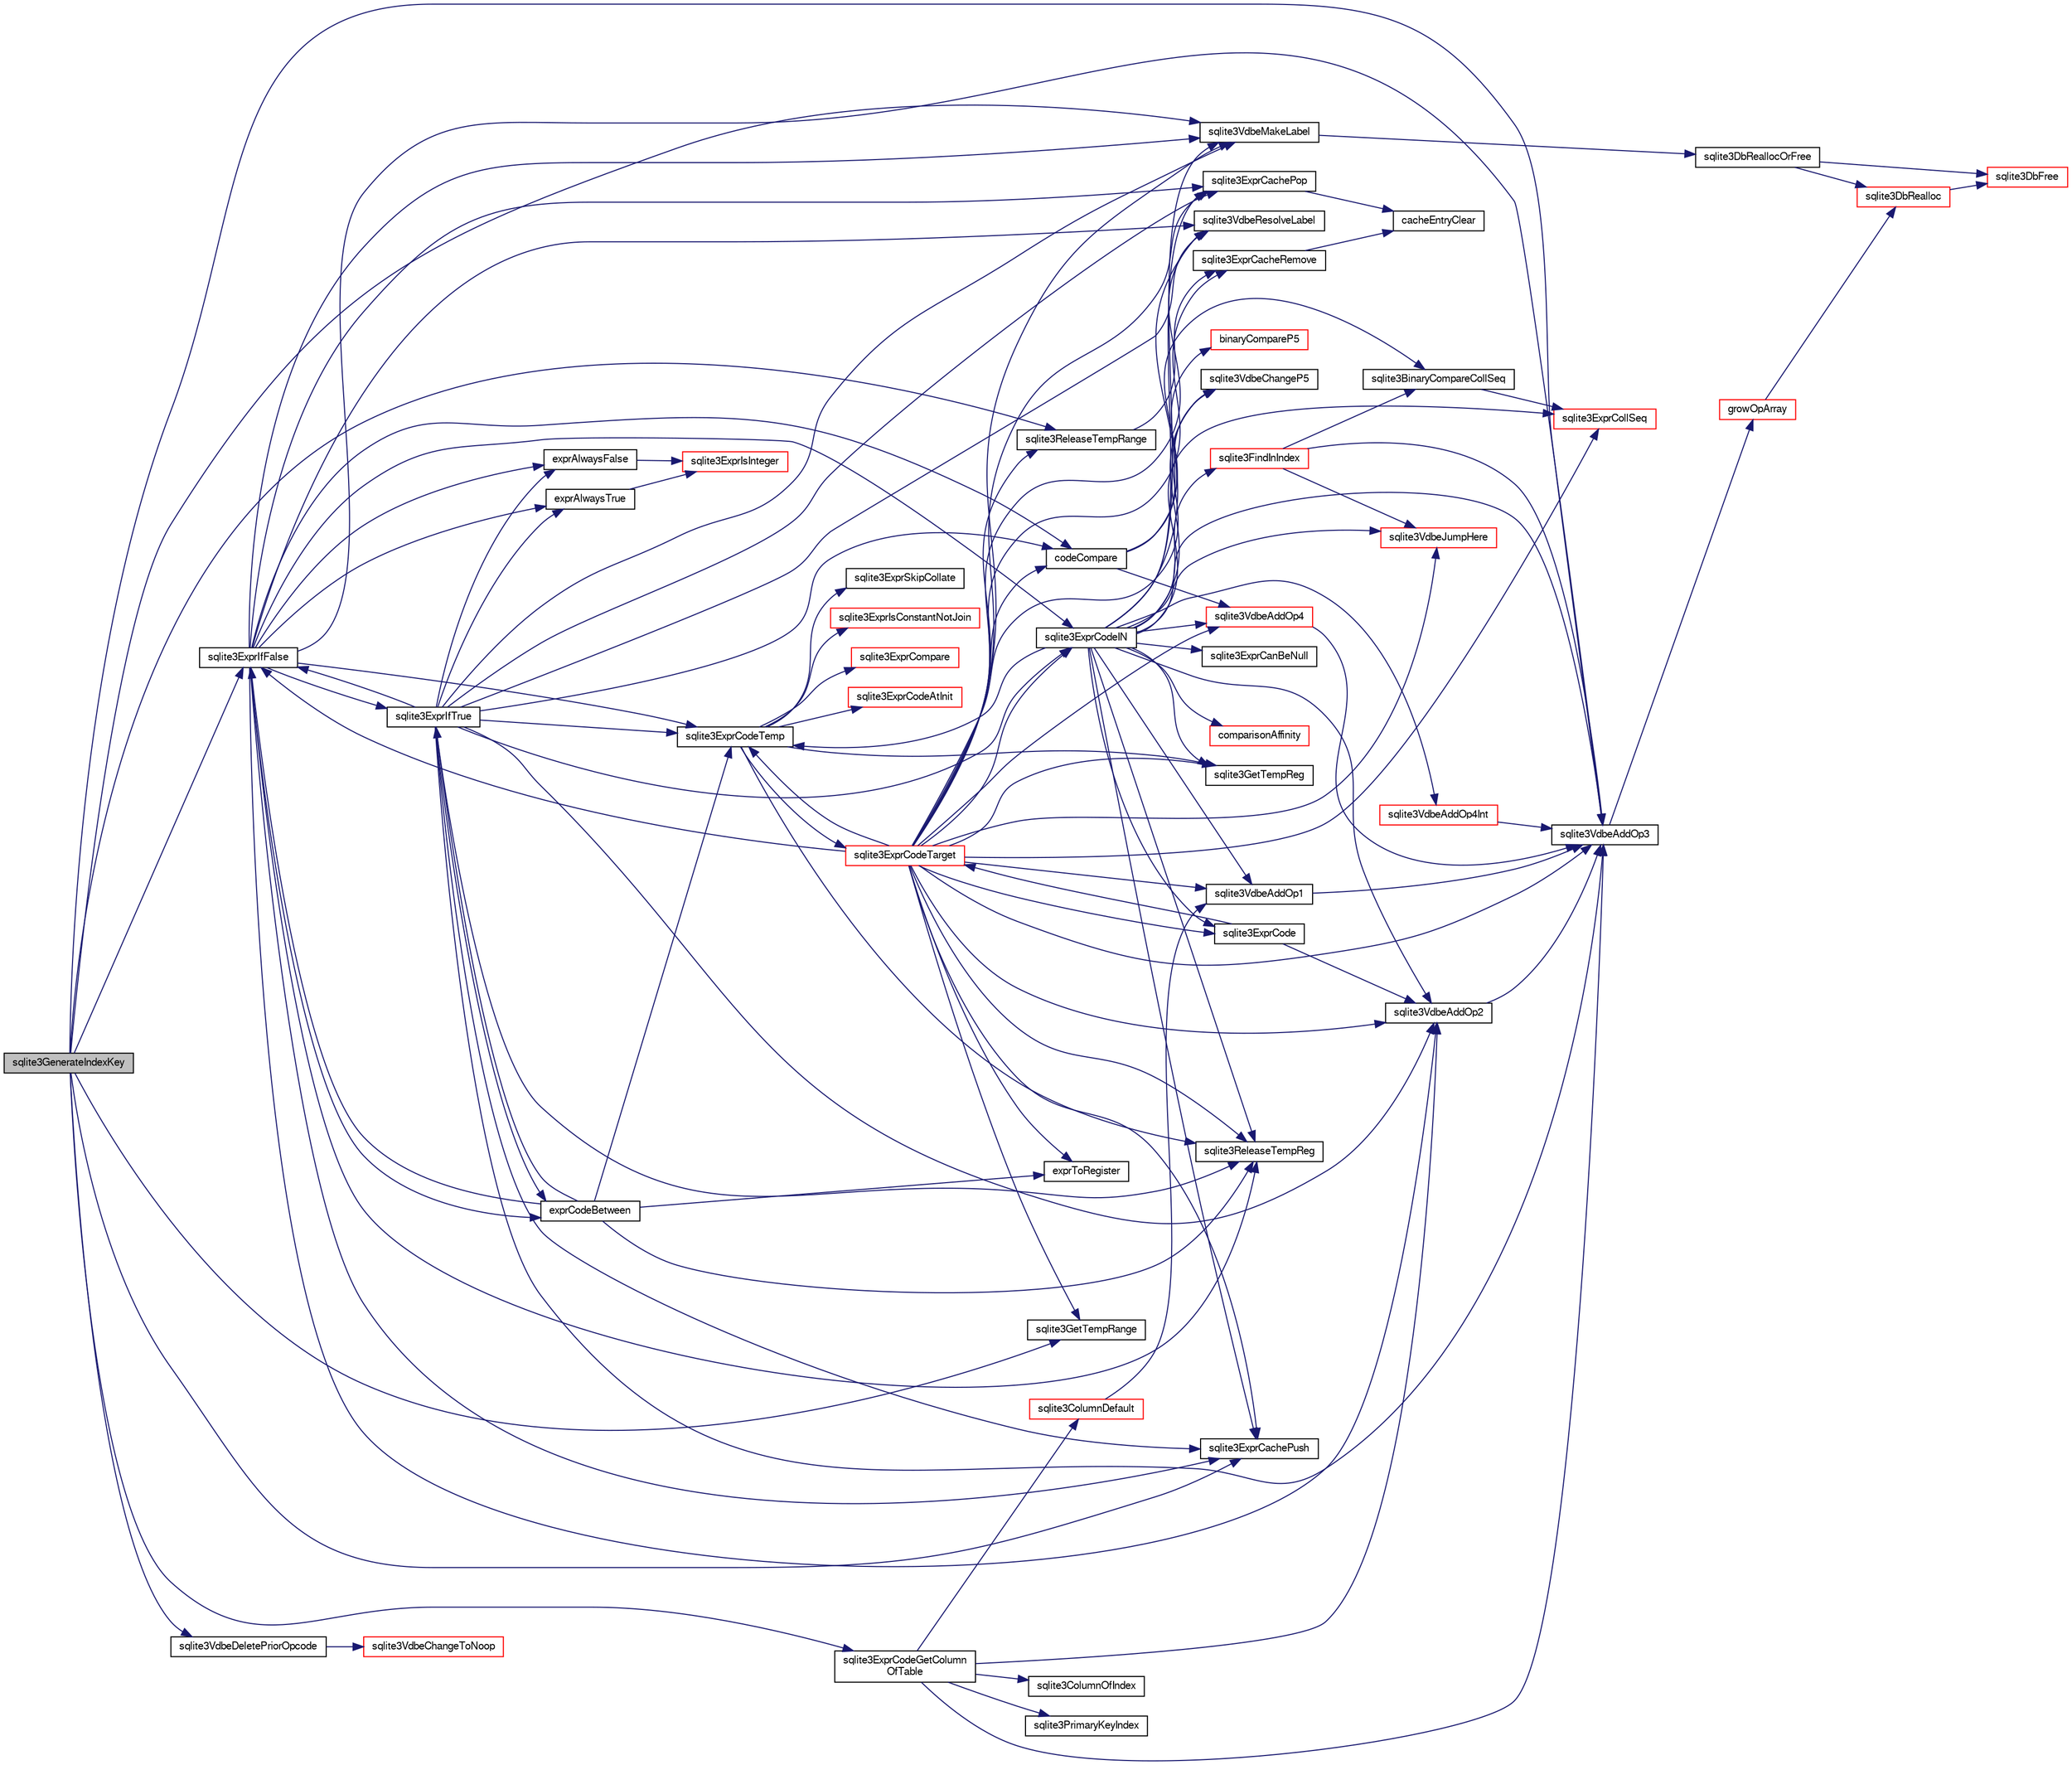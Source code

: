 digraph "sqlite3GenerateIndexKey"
{
  edge [fontname="FreeSans",fontsize="10",labelfontname="FreeSans",labelfontsize="10"];
  node [fontname="FreeSans",fontsize="10",shape=record];
  rankdir="LR";
  Node552008 [label="sqlite3GenerateIndexKey",height=0.2,width=0.4,color="black", fillcolor="grey75", style="filled", fontcolor="black"];
  Node552008 -> Node552009 [color="midnightblue",fontsize="10",style="solid",fontname="FreeSans"];
  Node552009 [label="sqlite3VdbeMakeLabel",height=0.2,width=0.4,color="black", fillcolor="white", style="filled",URL="$sqlite3_8c.html#acf57ce8fb6f3c634375c019f5ebe66f6"];
  Node552009 -> Node552010 [color="midnightblue",fontsize="10",style="solid",fontname="FreeSans"];
  Node552010 [label="sqlite3DbReallocOrFree",height=0.2,width=0.4,color="black", fillcolor="white", style="filled",URL="$sqlite3_8c.html#a532a9fd62eeb46b61885a0fff075231c"];
  Node552010 -> Node552011 [color="midnightblue",fontsize="10",style="solid",fontname="FreeSans"];
  Node552011 [label="sqlite3DbRealloc",height=0.2,width=0.4,color="red", fillcolor="white", style="filled",URL="$sqlite3_8c.html#ae028f4902a9d29bcaf310ff289ee87dc"];
  Node552011 -> Node552025 [color="midnightblue",fontsize="10",style="solid",fontname="FreeSans"];
  Node552025 [label="sqlite3DbFree",height=0.2,width=0.4,color="red", fillcolor="white", style="filled",URL="$sqlite3_8c.html#ac70ab821a6607b4a1b909582dc37a069"];
  Node552010 -> Node552025 [color="midnightblue",fontsize="10",style="solid",fontname="FreeSans"];
  Node552008 -> Node552292 [color="midnightblue",fontsize="10",style="solid",fontname="FreeSans"];
  Node552292 [label="sqlite3ExprCachePush",height=0.2,width=0.4,color="black", fillcolor="white", style="filled",URL="$sqlite3_8c.html#a90233ce12875e170a87746ef3fa1d691"];
  Node552008 -> Node552293 [color="midnightblue",fontsize="10",style="solid",fontname="FreeSans"];
  Node552293 [label="sqlite3ExprIfFalse",height=0.2,width=0.4,color="black", fillcolor="white", style="filled",URL="$sqlite3_8c.html#af97ecccb5d56e321e118414b08f65b71"];
  Node552293 -> Node552292 [color="midnightblue",fontsize="10",style="solid",fontname="FreeSans"];
  Node552293 -> Node552294 [color="midnightblue",fontsize="10",style="solid",fontname="FreeSans"];
  Node552294 [label="sqlite3ExprCachePop",height=0.2,width=0.4,color="black", fillcolor="white", style="filled",URL="$sqlite3_8c.html#afc801698332f063ac2e24fa5856939c6"];
  Node552294 -> Node552295 [color="midnightblue",fontsize="10",style="solid",fontname="FreeSans"];
  Node552295 [label="cacheEntryClear",height=0.2,width=0.4,color="black", fillcolor="white", style="filled",URL="$sqlite3_8c.html#a695836faaedd1f2926d828f459bce76e"];
  Node552293 -> Node552009 [color="midnightblue",fontsize="10",style="solid",fontname="FreeSans"];
  Node552293 -> Node552296 [color="midnightblue",fontsize="10",style="solid",fontname="FreeSans"];
  Node552296 [label="sqlite3ExprIfTrue",height=0.2,width=0.4,color="black", fillcolor="white", style="filled",URL="$sqlite3_8c.html#ad93a55237c23e1b743ab1f59df1a1444"];
  Node552296 -> Node552009 [color="midnightblue",fontsize="10",style="solid",fontname="FreeSans"];
  Node552296 -> Node552293 [color="midnightblue",fontsize="10",style="solid",fontname="FreeSans"];
  Node552296 -> Node552292 [color="midnightblue",fontsize="10",style="solid",fontname="FreeSans"];
  Node552296 -> Node552297 [color="midnightblue",fontsize="10",style="solid",fontname="FreeSans"];
  Node552297 [label="sqlite3VdbeResolveLabel",height=0.2,width=0.4,color="black", fillcolor="white", style="filled",URL="$sqlite3_8c.html#a0a86f82356e392d9a84a008559c1aeeb"];
  Node552296 -> Node552294 [color="midnightblue",fontsize="10",style="solid",fontname="FreeSans"];
  Node552296 -> Node552298 [color="midnightblue",fontsize="10",style="solid",fontname="FreeSans"];
  Node552298 [label="sqlite3ExprCodeTemp",height=0.2,width=0.4,color="black", fillcolor="white", style="filled",URL="$sqlite3_8c.html#a3bc5c1ccb3c5851847e2aeb4a84ae1fc"];
  Node552298 -> Node552299 [color="midnightblue",fontsize="10",style="solid",fontname="FreeSans"];
  Node552299 [label="sqlite3ExprSkipCollate",height=0.2,width=0.4,color="black", fillcolor="white", style="filled",URL="$sqlite3_8c.html#a91b59896d4e3534de7c33940dca8537c"];
  Node552298 -> Node552300 [color="midnightblue",fontsize="10",style="solid",fontname="FreeSans"];
  Node552300 [label="sqlite3ExprIsConstantNotJoin",height=0.2,width=0.4,color="red", fillcolor="white", style="filled",URL="$sqlite3_8c.html#afa15ed1eca55a481fe671d33375b0ec3"];
  Node552298 -> Node552309 [color="midnightblue",fontsize="10",style="solid",fontname="FreeSans"];
  Node552309 [label="sqlite3ExprCompare",height=0.2,width=0.4,color="red", fillcolor="white", style="filled",URL="$sqlite3_8c.html#a0062379db3318d71048a461297c31598"];
  Node552298 -> Node552311 [color="midnightblue",fontsize="10",style="solid",fontname="FreeSans"];
  Node552311 [label="sqlite3ExprCodeAtInit",height=0.2,width=0.4,color="red", fillcolor="white", style="filled",URL="$sqlite3_8c.html#ac95e17399015e079099a882989e125c1"];
  Node552298 -> Node552996 [color="midnightblue",fontsize="10",style="solid",fontname="FreeSans"];
  Node552996 [label="sqlite3GetTempReg",height=0.2,width=0.4,color="black", fillcolor="white", style="filled",URL="$sqlite3_8c.html#ab58586b4abaefcc5df42af9d1e84d8fb"];
  Node552298 -> Node552997 [color="midnightblue",fontsize="10",style="solid",fontname="FreeSans"];
  Node552997 [label="sqlite3ExprCodeTarget",height=0.2,width=0.4,color="red", fillcolor="white", style="filled",URL="$sqlite3_8c.html#a4f308397a0a3ed299ed31aaa1ae2a293"];
  Node552997 -> Node552998 [color="midnightblue",fontsize="10",style="solid",fontname="FreeSans"];
  Node552998 [label="sqlite3VdbeAddOp3",height=0.2,width=0.4,color="black", fillcolor="white", style="filled",URL="$sqlite3_8c.html#a29b4560b019211a73e1478cec7468345"];
  Node552998 -> Node552999 [color="midnightblue",fontsize="10",style="solid",fontname="FreeSans"];
  Node552999 [label="growOpArray",height=0.2,width=0.4,color="red", fillcolor="white", style="filled",URL="$sqlite3_8c.html#adb00b9ead01ffe0d757d5a6d0853ada5"];
  Node552999 -> Node552011 [color="midnightblue",fontsize="10",style="solid",fontname="FreeSans"];
  Node552997 -> Node553028 [color="midnightblue",fontsize="10",style="solid",fontname="FreeSans"];
  Node553028 [label="sqlite3VdbeAddOp4",height=0.2,width=0.4,color="red", fillcolor="white", style="filled",URL="$sqlite3_8c.html#a739d7a47b1c11779283b7797ea7e1d4d"];
  Node553028 -> Node552998 [color="midnightblue",fontsize="10",style="solid",fontname="FreeSans"];
  Node552997 -> Node553003 [color="midnightblue",fontsize="10",style="solid",fontname="FreeSans"];
  Node553003 [label="sqlite3VdbeAddOp2",height=0.2,width=0.4,color="black", fillcolor="white", style="filled",URL="$sqlite3_8c.html#ae87204d7b069da19e4db0404c6deaae5"];
  Node553003 -> Node552998 [color="midnightblue",fontsize="10",style="solid",fontname="FreeSans"];
  Node552997 -> Node552298 [color="midnightblue",fontsize="10",style="solid",fontname="FreeSans"];
  Node552997 -> Node553032 [color="midnightblue",fontsize="10",style="solid",fontname="FreeSans"];
  Node553032 [label="codeCompare",height=0.2,width=0.4,color="black", fillcolor="white", style="filled",URL="$sqlite3_8c.html#a8cca26a71db22ffabf292736aefd31a9"];
  Node553032 -> Node553033 [color="midnightblue",fontsize="10",style="solid",fontname="FreeSans"];
  Node553033 [label="sqlite3BinaryCompareCollSeq",height=0.2,width=0.4,color="black", fillcolor="white", style="filled",URL="$sqlite3_8c.html#ad736cef22bdf857cc89b9411ffca6af6"];
  Node553033 -> Node553034 [color="midnightblue",fontsize="10",style="solid",fontname="FreeSans"];
  Node553034 [label="sqlite3ExprCollSeq",height=0.2,width=0.4,color="red", fillcolor="white", style="filled",URL="$sqlite3_8c.html#af36e271ed5ce13d4f2d088a766529574"];
  Node553032 -> Node553036 [color="midnightblue",fontsize="10",style="solid",fontname="FreeSans"];
  Node553036 [label="binaryCompareP5",height=0.2,width=0.4,color="red", fillcolor="white", style="filled",URL="$sqlite3_8c.html#a5f42574a5d9dbf7676234b08f17dcb23"];
  Node553032 -> Node553028 [color="midnightblue",fontsize="10",style="solid",fontname="FreeSans"];
  Node553032 -> Node553023 [color="midnightblue",fontsize="10",style="solid",fontname="FreeSans"];
  Node553023 [label="sqlite3VdbeChangeP5",height=0.2,width=0.4,color="black", fillcolor="white", style="filled",URL="$sqlite3_8c.html#a4dde2e4087eda945511b05d667050740"];
  Node552997 -> Node553022 [color="midnightblue",fontsize="10",style="solid",fontname="FreeSans"];
  Node553022 [label="sqlite3VdbeAddOp1",height=0.2,width=0.4,color="black", fillcolor="white", style="filled",URL="$sqlite3_8c.html#a6207112b1851d7e7d76e887ef6d72d5a"];
  Node553022 -> Node552998 [color="midnightblue",fontsize="10",style="solid",fontname="FreeSans"];
  Node552997 -> Node553039 [color="midnightblue",fontsize="10",style="solid",fontname="FreeSans"];
  Node553039 [label="sqlite3VdbeJumpHere",height=0.2,width=0.4,color="red", fillcolor="white", style="filled",URL="$sqlite3_8c.html#a95562175c9105ba0abe1d4dc6f8a39d4"];
  Node552997 -> Node552009 [color="midnightblue",fontsize="10",style="solid",fontname="FreeSans"];
  Node552997 -> Node553043 [color="midnightblue",fontsize="10",style="solid",fontname="FreeSans"];
  Node553043 [label="sqlite3ExprCode",height=0.2,width=0.4,color="black", fillcolor="white", style="filled",URL="$sqlite3_8c.html#a75f270fb0b111b86924cca4ea507b417"];
  Node553043 -> Node553003 [color="midnightblue",fontsize="10",style="solid",fontname="FreeSans"];
  Node553043 -> Node552997 [color="midnightblue",fontsize="10",style="solid",fontname="FreeSans"];
  Node552997 -> Node553031 [color="midnightblue",fontsize="10",style="solid",fontname="FreeSans"];
  Node553031 [label="sqlite3ExprCacheRemove",height=0.2,width=0.4,color="black", fillcolor="white", style="filled",URL="$sqlite3_8c.html#a8b53d9568d9b40b6fc39428b3a19bc5d"];
  Node553031 -> Node552295 [color="midnightblue",fontsize="10",style="solid",fontname="FreeSans"];
  Node552997 -> Node552292 [color="midnightblue",fontsize="10",style="solid",fontname="FreeSans"];
  Node552997 -> Node552294 [color="midnightblue",fontsize="10",style="solid",fontname="FreeSans"];
  Node552997 -> Node552297 [color="midnightblue",fontsize="10",style="solid",fontname="FreeSans"];
  Node552997 -> Node553034 [color="midnightblue",fontsize="10",style="solid",fontname="FreeSans"];
  Node552997 -> Node553045 [color="midnightblue",fontsize="10",style="solid",fontname="FreeSans"];
  Node553045 [label="sqlite3GetTempRange",height=0.2,width=0.4,color="black", fillcolor="white", style="filled",URL="$sqlite3_8c.html#a75c8f9ab8d6f3d1dfe6fe777928fba61"];
  Node552997 -> Node553023 [color="midnightblue",fontsize="10",style="solid",fontname="FreeSans"];
  Node552997 -> Node553049 [color="midnightblue",fontsize="10",style="solid",fontname="FreeSans"];
  Node553049 [label="sqlite3ReleaseTempRange",height=0.2,width=0.4,color="black", fillcolor="white", style="filled",URL="$sqlite3_8c.html#ac6e5c116ee77134890c274aeeef6196d"];
  Node553049 -> Node553031 [color="midnightblue",fontsize="10",style="solid",fontname="FreeSans"];
  Node552997 -> Node553276 [color="midnightblue",fontsize="10",style="solid",fontname="FreeSans"];
  Node553276 [label="sqlite3ExprCodeIN",height=0.2,width=0.4,color="black", fillcolor="white", style="filled",URL="$sqlite3_8c.html#ad9cf4f5b5ffb90c24a4a0900c8626193"];
  Node553276 -> Node553242 [color="midnightblue",fontsize="10",style="solid",fontname="FreeSans"];
  Node553242 [label="sqlite3FindInIndex",height=0.2,width=0.4,color="red", fillcolor="white", style="filled",URL="$sqlite3_8c.html#af7d8c56ab0231f44bb5f87b3fafeffb2"];
  Node553242 -> Node553039 [color="midnightblue",fontsize="10",style="solid",fontname="FreeSans"];
  Node553242 -> Node553033 [color="midnightblue",fontsize="10",style="solid",fontname="FreeSans"];
  Node553242 -> Node552998 [color="midnightblue",fontsize="10",style="solid",fontname="FreeSans"];
  Node553276 -> Node553194 [color="midnightblue",fontsize="10",style="solid",fontname="FreeSans"];
  Node553194 [label="comparisonAffinity",height=0.2,width=0.4,color="red", fillcolor="white", style="filled",URL="$sqlite3_8c.html#a288a61b5d72d6974ed9b0bb4f57f45ac"];
  Node553276 -> Node552292 [color="midnightblue",fontsize="10",style="solid",fontname="FreeSans"];
  Node553276 -> Node552996 [color="midnightblue",fontsize="10",style="solid",fontname="FreeSans"];
  Node553276 -> Node553043 [color="midnightblue",fontsize="10",style="solid",fontname="FreeSans"];
  Node553276 -> Node553034 [color="midnightblue",fontsize="10",style="solid",fontname="FreeSans"];
  Node553276 -> Node552009 [color="midnightblue",fontsize="10",style="solid",fontname="FreeSans"];
  Node553276 -> Node552998 [color="midnightblue",fontsize="10",style="solid",fontname="FreeSans"];
  Node553276 -> Node552298 [color="midnightblue",fontsize="10",style="solid",fontname="FreeSans"];
  Node553276 -> Node553249 [color="midnightblue",fontsize="10",style="solid",fontname="FreeSans"];
  Node553249 [label="sqlite3ExprCanBeNull",height=0.2,width=0.4,color="black", fillcolor="white", style="filled",URL="$sqlite3_8c.html#aa61c5d87d9eff5134d8ab9b93e921671"];
  Node553276 -> Node553028 [color="midnightblue",fontsize="10",style="solid",fontname="FreeSans"];
  Node553276 -> Node553023 [color="midnightblue",fontsize="10",style="solid",fontname="FreeSans"];
  Node553276 -> Node553156 [color="midnightblue",fontsize="10",style="solid",fontname="FreeSans"];
  Node553156 [label="sqlite3ReleaseTempReg",height=0.2,width=0.4,color="black", fillcolor="white", style="filled",URL="$sqlite3_8c.html#a48d55dce63ac590c3b0fc464abb67ad7"];
  Node553276 -> Node553003 [color="midnightblue",fontsize="10",style="solid",fontname="FreeSans"];
  Node553276 -> Node552297 [color="midnightblue",fontsize="10",style="solid",fontname="FreeSans"];
  Node553276 -> Node553022 [color="midnightblue",fontsize="10",style="solid",fontname="FreeSans"];
  Node553276 -> Node553039 [color="midnightblue",fontsize="10",style="solid",fontname="FreeSans"];
  Node553276 -> Node553155 [color="midnightblue",fontsize="10",style="solid",fontname="FreeSans"];
  Node553155 [label="sqlite3VdbeAddOp4Int",height=0.2,width=0.4,color="red", fillcolor="white", style="filled",URL="$sqlite3_8c.html#afff63410071bb7015a6392d8a7704b43"];
  Node553155 -> Node552998 [color="midnightblue",fontsize="10",style="solid",fontname="FreeSans"];
  Node553276 -> Node552294 [color="midnightblue",fontsize="10",style="solid",fontname="FreeSans"];
  Node552997 -> Node552996 [color="midnightblue",fontsize="10",style="solid",fontname="FreeSans"];
  Node552997 -> Node553156 [color="midnightblue",fontsize="10",style="solid",fontname="FreeSans"];
  Node552997 -> Node553277 [color="midnightblue",fontsize="10",style="solid",fontname="FreeSans"];
  Node553277 [label="exprToRegister",height=0.2,width=0.4,color="black", fillcolor="white", style="filled",URL="$sqlite3_8c.html#a8ef721aa250baccf2e7ba453520b0d5f"];
  Node552997 -> Node552293 [color="midnightblue",fontsize="10",style="solid",fontname="FreeSans"];
  Node552298 -> Node553156 [color="midnightblue",fontsize="10",style="solid",fontname="FreeSans"];
  Node552296 -> Node553032 [color="midnightblue",fontsize="10",style="solid",fontname="FreeSans"];
  Node552296 -> Node553003 [color="midnightblue",fontsize="10",style="solid",fontname="FreeSans"];
  Node552296 -> Node553280 [color="midnightblue",fontsize="10",style="solid",fontname="FreeSans"];
  Node553280 [label="exprCodeBetween",height=0.2,width=0.4,color="black", fillcolor="white", style="filled",URL="$sqlite3_8c.html#abd053493214542bca8f406f42145d173"];
  Node553280 -> Node553277 [color="midnightblue",fontsize="10",style="solid",fontname="FreeSans"];
  Node553280 -> Node552298 [color="midnightblue",fontsize="10",style="solid",fontname="FreeSans"];
  Node553280 -> Node552296 [color="midnightblue",fontsize="10",style="solid",fontname="FreeSans"];
  Node553280 -> Node552293 [color="midnightblue",fontsize="10",style="solid",fontname="FreeSans"];
  Node553280 -> Node553156 [color="midnightblue",fontsize="10",style="solid",fontname="FreeSans"];
  Node552296 -> Node553276 [color="midnightblue",fontsize="10",style="solid",fontname="FreeSans"];
  Node552296 -> Node553281 [color="midnightblue",fontsize="10",style="solid",fontname="FreeSans"];
  Node553281 [label="exprAlwaysTrue",height=0.2,width=0.4,color="black", fillcolor="white", style="filled",URL="$sqlite3_8c.html#a11876f336ef69a715ff39dd4374b334d"];
  Node553281 -> Node553096 [color="midnightblue",fontsize="10",style="solid",fontname="FreeSans"];
  Node553096 [label="sqlite3ExprIsInteger",height=0.2,width=0.4,color="red", fillcolor="white", style="filled",URL="$sqlite3_8c.html#a93009f02d365fbdd3f83865b723fd950"];
  Node552296 -> Node553095 [color="midnightblue",fontsize="10",style="solid",fontname="FreeSans"];
  Node553095 [label="exprAlwaysFalse",height=0.2,width=0.4,color="black", fillcolor="white", style="filled",URL="$sqlite3_8c.html#aa72440ec8db7b30f945e8f50ad9a4eba"];
  Node553095 -> Node553096 [color="midnightblue",fontsize="10",style="solid",fontname="FreeSans"];
  Node552296 -> Node552998 [color="midnightblue",fontsize="10",style="solid",fontname="FreeSans"];
  Node552296 -> Node553156 [color="midnightblue",fontsize="10",style="solid",fontname="FreeSans"];
  Node552293 -> Node552297 [color="midnightblue",fontsize="10",style="solid",fontname="FreeSans"];
  Node552293 -> Node552298 [color="midnightblue",fontsize="10",style="solid",fontname="FreeSans"];
  Node552293 -> Node553032 [color="midnightblue",fontsize="10",style="solid",fontname="FreeSans"];
  Node552293 -> Node553003 [color="midnightblue",fontsize="10",style="solid",fontname="FreeSans"];
  Node552293 -> Node553280 [color="midnightblue",fontsize="10",style="solid",fontname="FreeSans"];
  Node552293 -> Node553276 [color="midnightblue",fontsize="10",style="solid",fontname="FreeSans"];
  Node552293 -> Node553095 [color="midnightblue",fontsize="10",style="solid",fontname="FreeSans"];
  Node552293 -> Node553281 [color="midnightblue",fontsize="10",style="solid",fontname="FreeSans"];
  Node552293 -> Node552998 [color="midnightblue",fontsize="10",style="solid",fontname="FreeSans"];
  Node552293 -> Node553156 [color="midnightblue",fontsize="10",style="solid",fontname="FreeSans"];
  Node552008 -> Node553045 [color="midnightblue",fontsize="10",style="solid",fontname="FreeSans"];
  Node552008 -> Node553002 [color="midnightblue",fontsize="10",style="solid",fontname="FreeSans"];
  Node553002 [label="sqlite3ExprCodeGetColumn\lOfTable",height=0.2,width=0.4,color="black", fillcolor="white", style="filled",URL="$sqlite3_8c.html#aef676ae689397d0e050eb0a360c32315"];
  Node553002 -> Node553003 [color="midnightblue",fontsize="10",style="solid",fontname="FreeSans"];
  Node553002 -> Node553004 [color="midnightblue",fontsize="10",style="solid",fontname="FreeSans"];
  Node553004 [label="sqlite3ColumnOfIndex",height=0.2,width=0.4,color="black", fillcolor="white", style="filled",URL="$sqlite3_8c.html#a8f768b249ef197e3d6bd27a630b8028a"];
  Node553002 -> Node552343 [color="midnightblue",fontsize="10",style="solid",fontname="FreeSans"];
  Node552343 [label="sqlite3PrimaryKeyIndex",height=0.2,width=0.4,color="black", fillcolor="white", style="filled",URL="$sqlite3_8c.html#af6edde3fbbd22a22b86ad32677fad95b"];
  Node553002 -> Node552998 [color="midnightblue",fontsize="10",style="solid",fontname="FreeSans"];
  Node553002 -> Node553005 [color="midnightblue",fontsize="10",style="solid",fontname="FreeSans"];
  Node553005 [label="sqlite3ColumnDefault",height=0.2,width=0.4,color="red", fillcolor="white", style="filled",URL="$sqlite3_8c.html#a59f47949957801afdf53735549eacc7d"];
  Node553005 -> Node553022 [color="midnightblue",fontsize="10",style="solid",fontname="FreeSans"];
  Node552008 -> Node553282 [color="midnightblue",fontsize="10",style="solid",fontname="FreeSans"];
  Node553282 [label="sqlite3VdbeDeletePriorOpcode",height=0.2,width=0.4,color="black", fillcolor="white", style="filled",URL="$sqlite3_8c.html#a8d0b65afd7accc6358fafa417db050b3"];
  Node553282 -> Node553153 [color="midnightblue",fontsize="10",style="solid",fontname="FreeSans"];
  Node553153 [label="sqlite3VdbeChangeToNoop",height=0.2,width=0.4,color="red", fillcolor="white", style="filled",URL="$sqlite3_8c.html#a807e82d6627750b2fa4685812da68a9d"];
  Node552008 -> Node552998 [color="midnightblue",fontsize="10",style="solid",fontname="FreeSans"];
  Node552008 -> Node553049 [color="midnightblue",fontsize="10",style="solid",fontname="FreeSans"];
}
